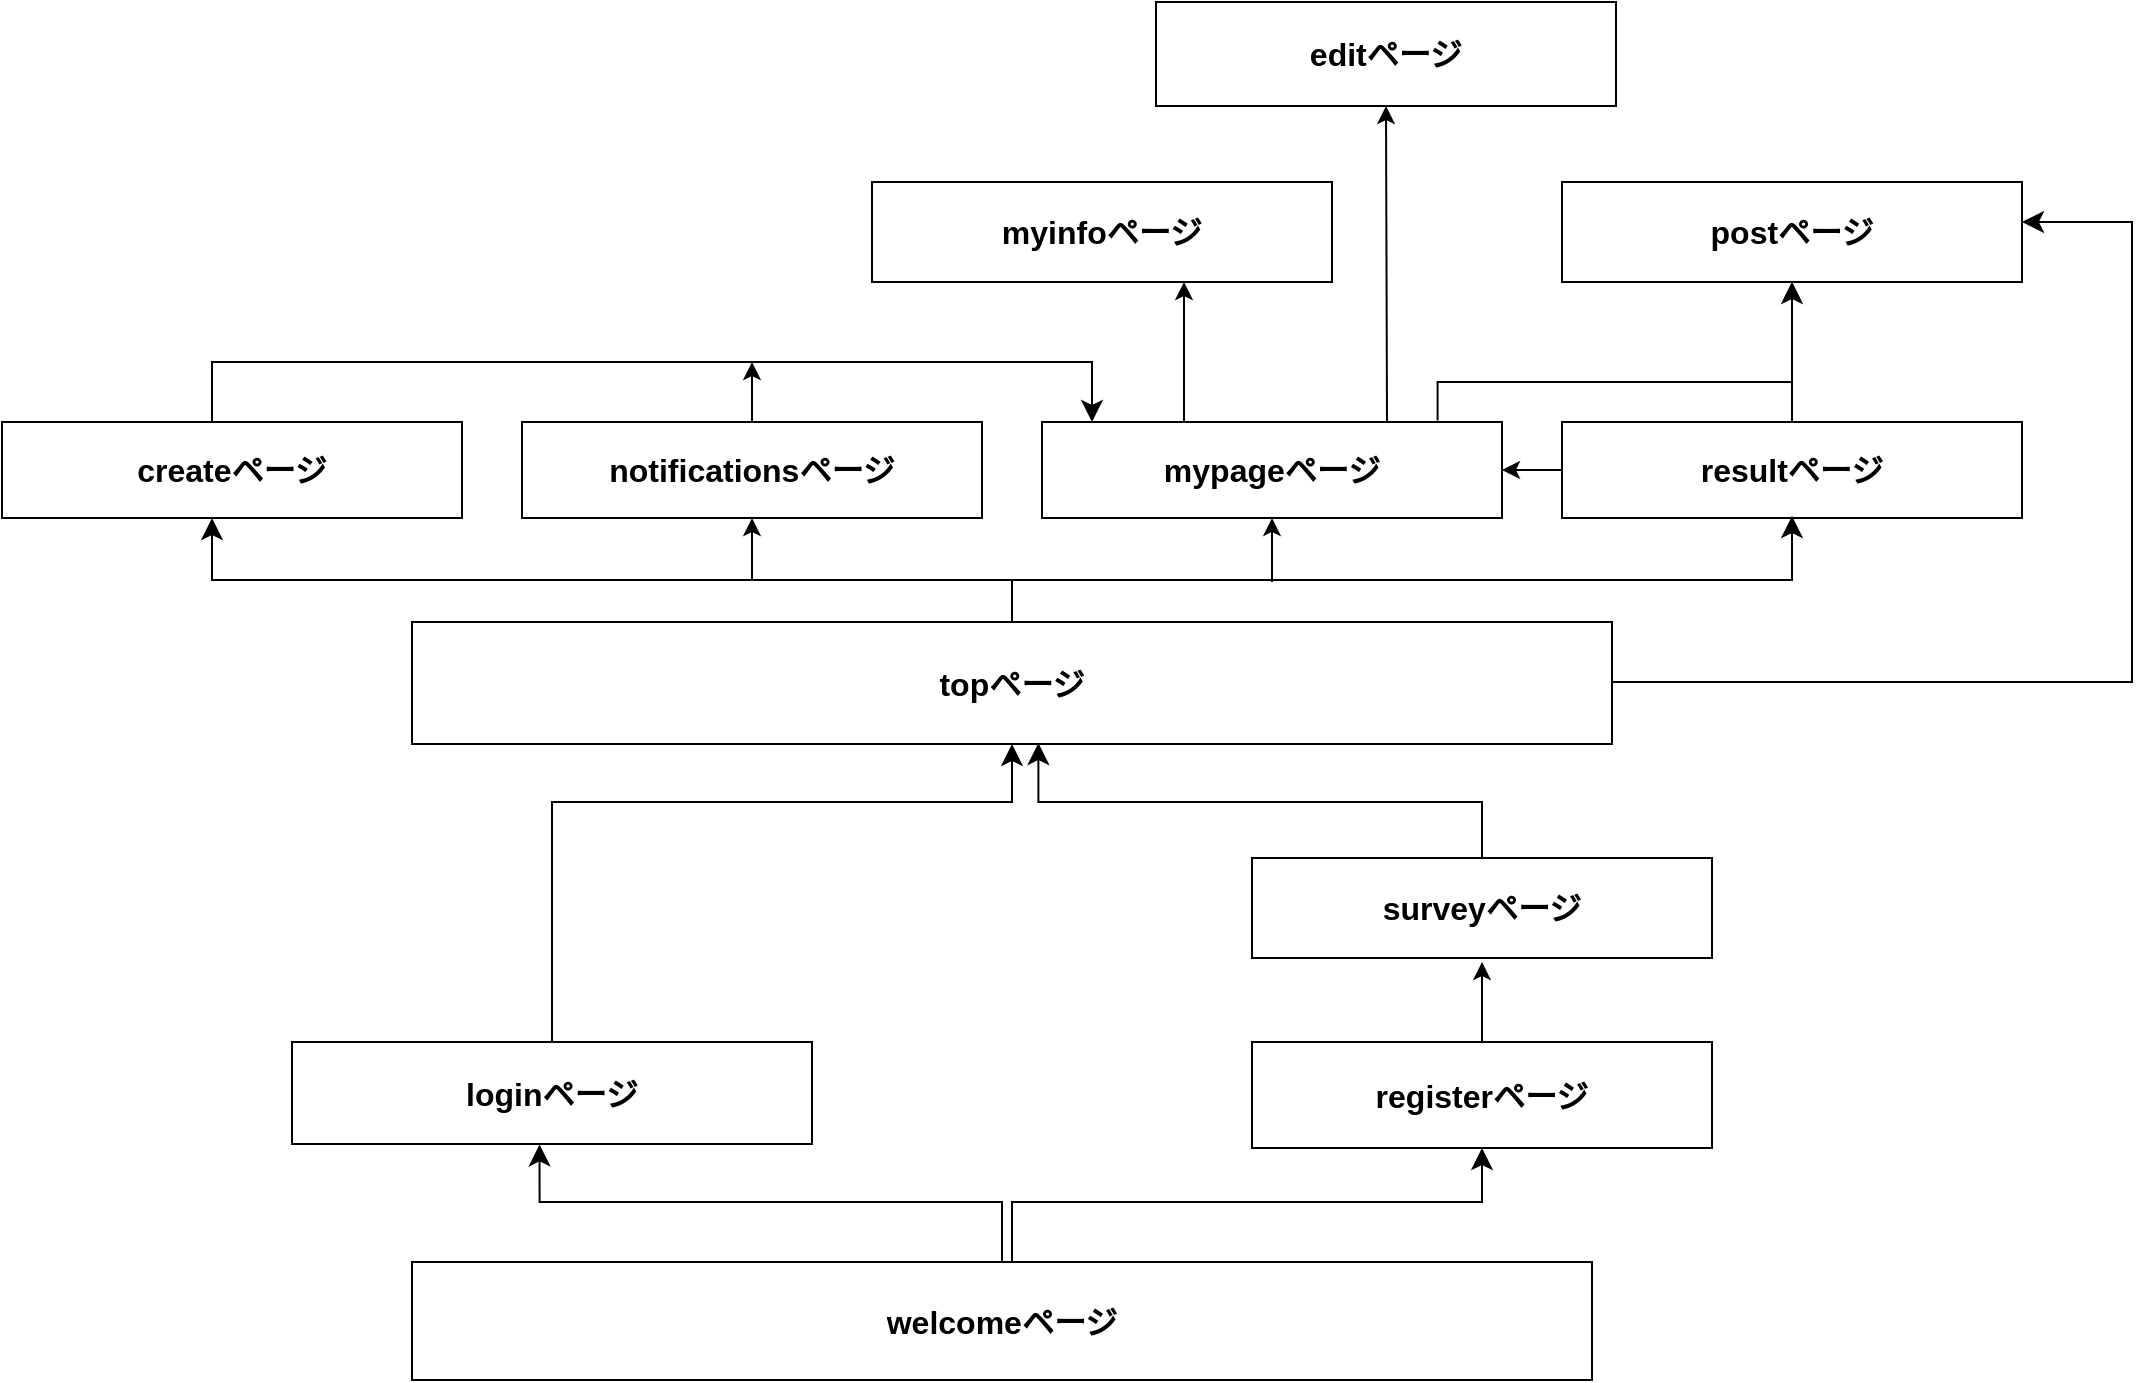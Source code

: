 <mxfile>
    <diagram id="hXx_GPYfZgghkpunzyDF" name="ページ1">
        <mxGraphModel dx="2476" dy="1544" grid="1" gridSize="10" guides="0" tooltips="1" connect="1" arrows="1" fold="1" page="1" pageScale="1" pageWidth="827" pageHeight="1169" math="0" shadow="0">
            <root>
                <mxCell id="0"/>
                <mxCell id="1" parent="0"/>
                <mxCell id="2" value="&lt;font size=&quot;1&quot; style=&quot;&quot;&gt;&lt;b style=&quot;font-size: 16px;&quot;&gt;welcomeページ&lt;/b&gt;&lt;/font&gt;" style="rounded=0;whiteSpace=wrap;html=1;" parent="1" vertex="1">
                    <mxGeometry x="-100" y="20" width="590" height="59" as="geometry"/>
                </mxCell>
                <mxCell id="35" style="edgeStyle=none;html=1;exitX=0.5;exitY=0;exitDx=0;exitDy=0;fontSize=16;" parent="1" source="3" edge="1">
                    <mxGeometry relative="1" as="geometry">
                        <mxPoint x="435" y="-130" as="targetPoint"/>
                    </mxGeometry>
                </mxCell>
                <mxCell id="3" value="&lt;b&gt;&lt;font style=&quot;font-size: 16px;&quot;&gt;registerページ&lt;/font&gt;&lt;/b&gt;" style="rounded=0;whiteSpace=wrap;html=1;" parent="1" vertex="1">
                    <mxGeometry x="320" y="-90" width="230" height="53" as="geometry"/>
                </mxCell>
                <mxCell id="13" value="&lt;span style=&quot;font-size: 16px;&quot;&gt;&lt;b&gt;loginページ&lt;/b&gt;&lt;/span&gt;" style="rounded=0;whiteSpace=wrap;html=1;" parent="1" vertex="1">
                    <mxGeometry x="-160" y="-90" width="260" height="51" as="geometry"/>
                </mxCell>
                <mxCell id="32" value="" style="edgeStyle=segmentEdgeStyle;endArrow=classic;html=1;curved=0;rounded=0;endSize=8;startSize=8;sourcePerimeterSpacing=0;targetPerimeterSpacing=0;fontSize=16;exitX=0.5;exitY=0;exitDx=0;exitDy=0;entryX=0.476;entryY=1.004;entryDx=0;entryDy=0;entryPerimeter=0;" parent="1" source="2" target="13" edge="1">
                    <mxGeometry width="100" relative="1" as="geometry">
                        <mxPoint x="130" y="-50" as="sourcePoint"/>
                        <mxPoint x="230" y="-10" as="targetPoint"/>
                        <Array as="points">
                            <mxPoint x="195" y="-10"/>
                            <mxPoint x="-36" y="-10"/>
                        </Array>
                    </mxGeometry>
                </mxCell>
                <mxCell id="33" value="" style="edgeStyle=segmentEdgeStyle;endArrow=classic;html=1;curved=0;rounded=0;endSize=8;startSize=8;sourcePerimeterSpacing=0;targetPerimeterSpacing=0;fontSize=16;entryX=0.5;entryY=1;entryDx=0;entryDy=0;" parent="1" target="3" edge="1">
                    <mxGeometry width="100" relative="1" as="geometry">
                        <mxPoint x="200" y="20" as="sourcePoint"/>
                        <mxPoint x="310" y="20" as="targetPoint"/>
                        <Array as="points">
                            <mxPoint x="200" y="-10"/>
                            <mxPoint x="435" y="-10"/>
                        </Array>
                    </mxGeometry>
                </mxCell>
                <mxCell id="34" value="&lt;font style=&quot;font-size: 16px;&quot;&gt;&lt;b&gt;surveyページ&lt;/b&gt;&lt;/font&gt;" style="rounded=0;whiteSpace=wrap;html=1;" parent="1" vertex="1">
                    <mxGeometry x="320" y="-182" width="230" height="50" as="geometry"/>
                </mxCell>
                <mxCell id="36" value="&lt;font style=&quot;font-size: 16px;&quot;&gt;&lt;b&gt;topページ&lt;/b&gt;&lt;/font&gt;" style="rounded=0;whiteSpace=wrap;html=1;" parent="1" vertex="1">
                    <mxGeometry x="-100" y="-300" width="600" height="61" as="geometry"/>
                </mxCell>
                <mxCell id="38" value="" style="edgeStyle=segmentEdgeStyle;endArrow=classic;html=1;curved=0;rounded=0;endSize=8;startSize=8;sourcePerimeterSpacing=0;targetPerimeterSpacing=0;fontSize=16;exitX=0.5;exitY=0;exitDx=0;exitDy=0;" parent="1" source="13" target="36" edge="1">
                    <mxGeometry width="100" relative="1" as="geometry">
                        <mxPoint x="20" y="-200" as="sourcePoint"/>
                        <mxPoint x="30" y="-220" as="targetPoint"/>
                        <Array as="points">
                            <mxPoint x="-30" y="-210"/>
                            <mxPoint x="200" y="-210"/>
                        </Array>
                    </mxGeometry>
                </mxCell>
                <mxCell id="39" value="" style="edgeStyle=segmentEdgeStyle;endArrow=classic;html=1;curved=0;rounded=0;endSize=8;startSize=8;sourcePerimeterSpacing=0;targetPerimeterSpacing=0;fontSize=16;exitX=0.5;exitY=0;exitDx=0;exitDy=0;entryX=0.522;entryY=0.992;entryDx=0;entryDy=0;entryPerimeter=0;" parent="1" source="34" target="36" edge="1">
                    <mxGeometry width="100" relative="1" as="geometry">
                        <mxPoint x="300" y="-330" as="sourcePoint"/>
                        <mxPoint x="220" y="-310" as="targetPoint"/>
                        <Array as="points">
                            <mxPoint x="435" y="-210"/>
                            <mxPoint x="213" y="-210"/>
                        </Array>
                    </mxGeometry>
                </mxCell>
                <mxCell id="40" value="&lt;font style=&quot;font-size: 16px;&quot;&gt;&lt;b&gt;createページ&lt;/b&gt;&lt;/font&gt;" style="rounded=0;whiteSpace=wrap;html=1;" parent="1" vertex="1">
                    <mxGeometry x="-305" y="-400" width="230" height="48" as="geometry"/>
                </mxCell>
                <mxCell id="41" value="" style="edgeStyle=segmentEdgeStyle;endArrow=classic;html=1;curved=0;rounded=0;endSize=8;startSize=8;sourcePerimeterSpacing=0;targetPerimeterSpacing=0;fontSize=16;exitX=0.5;exitY=0;exitDx=0;exitDy=0;" parent="1" target="40" edge="1">
                    <mxGeometry width="100" relative="1" as="geometry">
                        <mxPoint x="200" y="-300" as="sourcePoint"/>
                        <mxPoint x="-300" y="-271" as="targetPoint"/>
                        <Array as="points">
                            <mxPoint x="200" y="-321"/>
                            <mxPoint x="-200" y="-321"/>
                        </Array>
                    </mxGeometry>
                </mxCell>
                <mxCell id="54" style="edgeStyle=none;html=1;exitX=0.5;exitY=0;exitDx=0;exitDy=0;fontSize=16;" parent="1" source="42" edge="1">
                    <mxGeometry relative="1" as="geometry">
                        <mxPoint x="70" y="-430" as="targetPoint"/>
                    </mxGeometry>
                </mxCell>
                <mxCell id="42" value="&lt;font style=&quot;font-size: 16px;&quot;&gt;&lt;b&gt;notificationsページ&lt;/b&gt;&lt;/font&gt;" style="rounded=0;whiteSpace=wrap;html=1;" parent="1" vertex="1">
                    <mxGeometry x="-45" y="-400" width="230" height="48" as="geometry"/>
                </mxCell>
                <mxCell id="61" style="edgeStyle=none;html=1;exitX=0.75;exitY=0;exitDx=0;exitDy=0;entryX=0.5;entryY=1;entryDx=0;entryDy=0;fontSize=16;" parent="1" source="43" target="60" edge="1">
                    <mxGeometry relative="1" as="geometry"/>
                </mxCell>
                <mxCell id="43" value="&lt;font style=&quot;font-size: 16px;&quot;&gt;&lt;b&gt;mypageページ&lt;/b&gt;&lt;/font&gt;" style="rounded=0;whiteSpace=wrap;html=1;" parent="1" vertex="1">
                    <mxGeometry x="215" y="-400" width="230" height="48" as="geometry"/>
                </mxCell>
                <mxCell id="56" style="edgeStyle=none;html=1;exitX=0.5;exitY=0;exitDx=0;exitDy=0;entryX=0.5;entryY=1;entryDx=0;entryDy=0;fontSize=16;" parent="1" source="44" target="55" edge="1">
                    <mxGeometry relative="1" as="geometry"/>
                </mxCell>
                <mxCell id="59" style="edgeStyle=none;html=1;exitX=0;exitY=0.5;exitDx=0;exitDy=0;fontSize=16;entryX=1;entryY=0.5;entryDx=0;entryDy=0;" parent="1" source="44" target="43" edge="1">
                    <mxGeometry relative="1" as="geometry">
                        <mxPoint x="450" y="-402.692" as="targetPoint"/>
                    </mxGeometry>
                </mxCell>
                <mxCell id="44" value="&lt;font style=&quot;font-size: 16px;&quot;&gt;&lt;b&gt;resultページ&lt;/b&gt;&lt;/font&gt;" style="rounded=0;whiteSpace=wrap;html=1;" parent="1" vertex="1">
                    <mxGeometry x="475" y="-400" width="230" height="48" as="geometry"/>
                </mxCell>
                <mxCell id="45" value="" style="edgeStyle=segmentEdgeStyle;endArrow=classic;html=1;curved=0;rounded=0;endSize=8;startSize=8;sourcePerimeterSpacing=0;targetPerimeterSpacing=0;fontSize=16;entryX=0.5;entryY=1;entryDx=0;entryDy=0;exitX=0.5;exitY=0;exitDx=0;exitDy=0;" parent="1" edge="1">
                    <mxGeometry width="100" relative="1" as="geometry">
                        <mxPoint x="200" y="-301" as="sourcePoint"/>
                        <mxPoint x="590" y="-353.0" as="targetPoint"/>
                        <Array as="points">
                            <mxPoint x="200" y="-321"/>
                            <mxPoint x="590" y="-321"/>
                        </Array>
                    </mxGeometry>
                </mxCell>
                <mxCell id="47" value="" style="edgeStyle=none;orthogonalLoop=1;jettySize=auto;html=1;fontSize=16;entryX=0.5;entryY=1;entryDx=0;entryDy=0;" parent="1" target="42" edge="1">
                    <mxGeometry width="100" relative="1" as="geometry">
                        <mxPoint x="70" y="-321" as="sourcePoint"/>
                        <mxPoint x="400" y="-571" as="targetPoint"/>
                        <Array as="points"/>
                    </mxGeometry>
                </mxCell>
                <mxCell id="48" value="" style="edgeStyle=none;orthogonalLoop=1;jettySize=auto;html=1;fontSize=16;entryX=0.5;entryY=1;entryDx=0;entryDy=0;" parent="1" target="43" edge="1">
                    <mxGeometry width="100" relative="1" as="geometry">
                        <mxPoint x="330" y="-320" as="sourcePoint"/>
                        <mxPoint x="80" y="-372" as="targetPoint"/>
                        <Array as="points"/>
                    </mxGeometry>
                </mxCell>
                <mxCell id="50" value="&lt;font style=&quot;font-size: 16px;&quot;&gt;&lt;b&gt;myinfoページ&lt;/b&gt;&lt;/font&gt;" style="rounded=0;whiteSpace=wrap;html=1;" parent="1" vertex="1">
                    <mxGeometry x="130" y="-520" width="230" height="50" as="geometry"/>
                </mxCell>
                <mxCell id="51" value="" style="edgeStyle=none;orthogonalLoop=1;jettySize=auto;html=1;fontSize=16;" parent="1" edge="1">
                    <mxGeometry width="100" relative="1" as="geometry">
                        <mxPoint x="286" y="-400" as="sourcePoint"/>
                        <mxPoint x="286" y="-470" as="targetPoint"/>
                        <Array as="points"/>
                    </mxGeometry>
                </mxCell>
                <mxCell id="53" value="" style="edgeStyle=segmentEdgeStyle;endArrow=classic;html=1;curved=0;rounded=0;endSize=8;startSize=8;sourcePerimeterSpacing=0;targetPerimeterSpacing=0;fontSize=16;exitX=0.5;exitY=0;exitDx=0;exitDy=0;" parent="1" source="40" target="43" edge="1">
                    <mxGeometry width="100" relative="1" as="geometry">
                        <mxPoint x="-200" y="-640" as="sourcePoint"/>
                        <mxPoint x="250" y="-630" as="targetPoint"/>
                        <Array as="points">
                            <mxPoint x="-200" y="-400"/>
                            <mxPoint x="-200" y="-430"/>
                            <mxPoint x="240" y="-430"/>
                        </Array>
                    </mxGeometry>
                </mxCell>
                <mxCell id="55" value="&lt;font style=&quot;font-size: 16px;&quot;&gt;&lt;b&gt;postページ&lt;/b&gt;&lt;/font&gt;" style="rounded=0;whiteSpace=wrap;html=1;" parent="1" vertex="1">
                    <mxGeometry x="475" y="-520" width="230" height="50" as="geometry"/>
                </mxCell>
                <mxCell id="58" value="" style="edgeStyle=segmentEdgeStyle;endArrow=classic;html=1;curved=0;rounded=0;endSize=8;startSize=8;sourcePerimeterSpacing=0;targetPerimeterSpacing=0;fontSize=16;entryX=0.5;entryY=1;entryDx=0;entryDy=0;exitX=0.86;exitY=-0.016;exitDx=0;exitDy=0;exitPerimeter=0;" parent="1" source="43" target="55" edge="1">
                    <mxGeometry width="100" relative="1" as="geometry">
                        <mxPoint x="400" y="-710" as="sourcePoint"/>
                        <mxPoint x="500" y="-670" as="targetPoint"/>
                        <Array as="points">
                            <mxPoint x="413" y="-420"/>
                            <mxPoint x="590" y="-420"/>
                        </Array>
                    </mxGeometry>
                </mxCell>
                <mxCell id="60" value="&lt;font style=&quot;font-size: 16px;&quot;&gt;&lt;b&gt;editページ&lt;/b&gt;&lt;/font&gt;" style="rounded=0;whiteSpace=wrap;html=1;" parent="1" vertex="1">
                    <mxGeometry x="272" y="-610" width="230" height="52" as="geometry"/>
                </mxCell>
                <mxCell id="62" value="" style="edgeStyle=segmentEdgeStyle;endArrow=classic;html=1;curved=0;rounded=0;endSize=8;startSize=8;sourcePerimeterSpacing=0;targetPerimeterSpacing=0;" edge="1" parent="1" target="55">
                    <mxGeometry width="100" relative="1" as="geometry">
                        <mxPoint x="500" y="-270" as="sourcePoint"/>
                        <mxPoint x="670" y="-460" as="targetPoint"/>
                        <Array as="points">
                            <mxPoint x="760" y="-270"/>
                            <mxPoint x="760" y="-500"/>
                        </Array>
                    </mxGeometry>
                </mxCell>
            </root>
        </mxGraphModel>
    </diagram>
</mxfile>